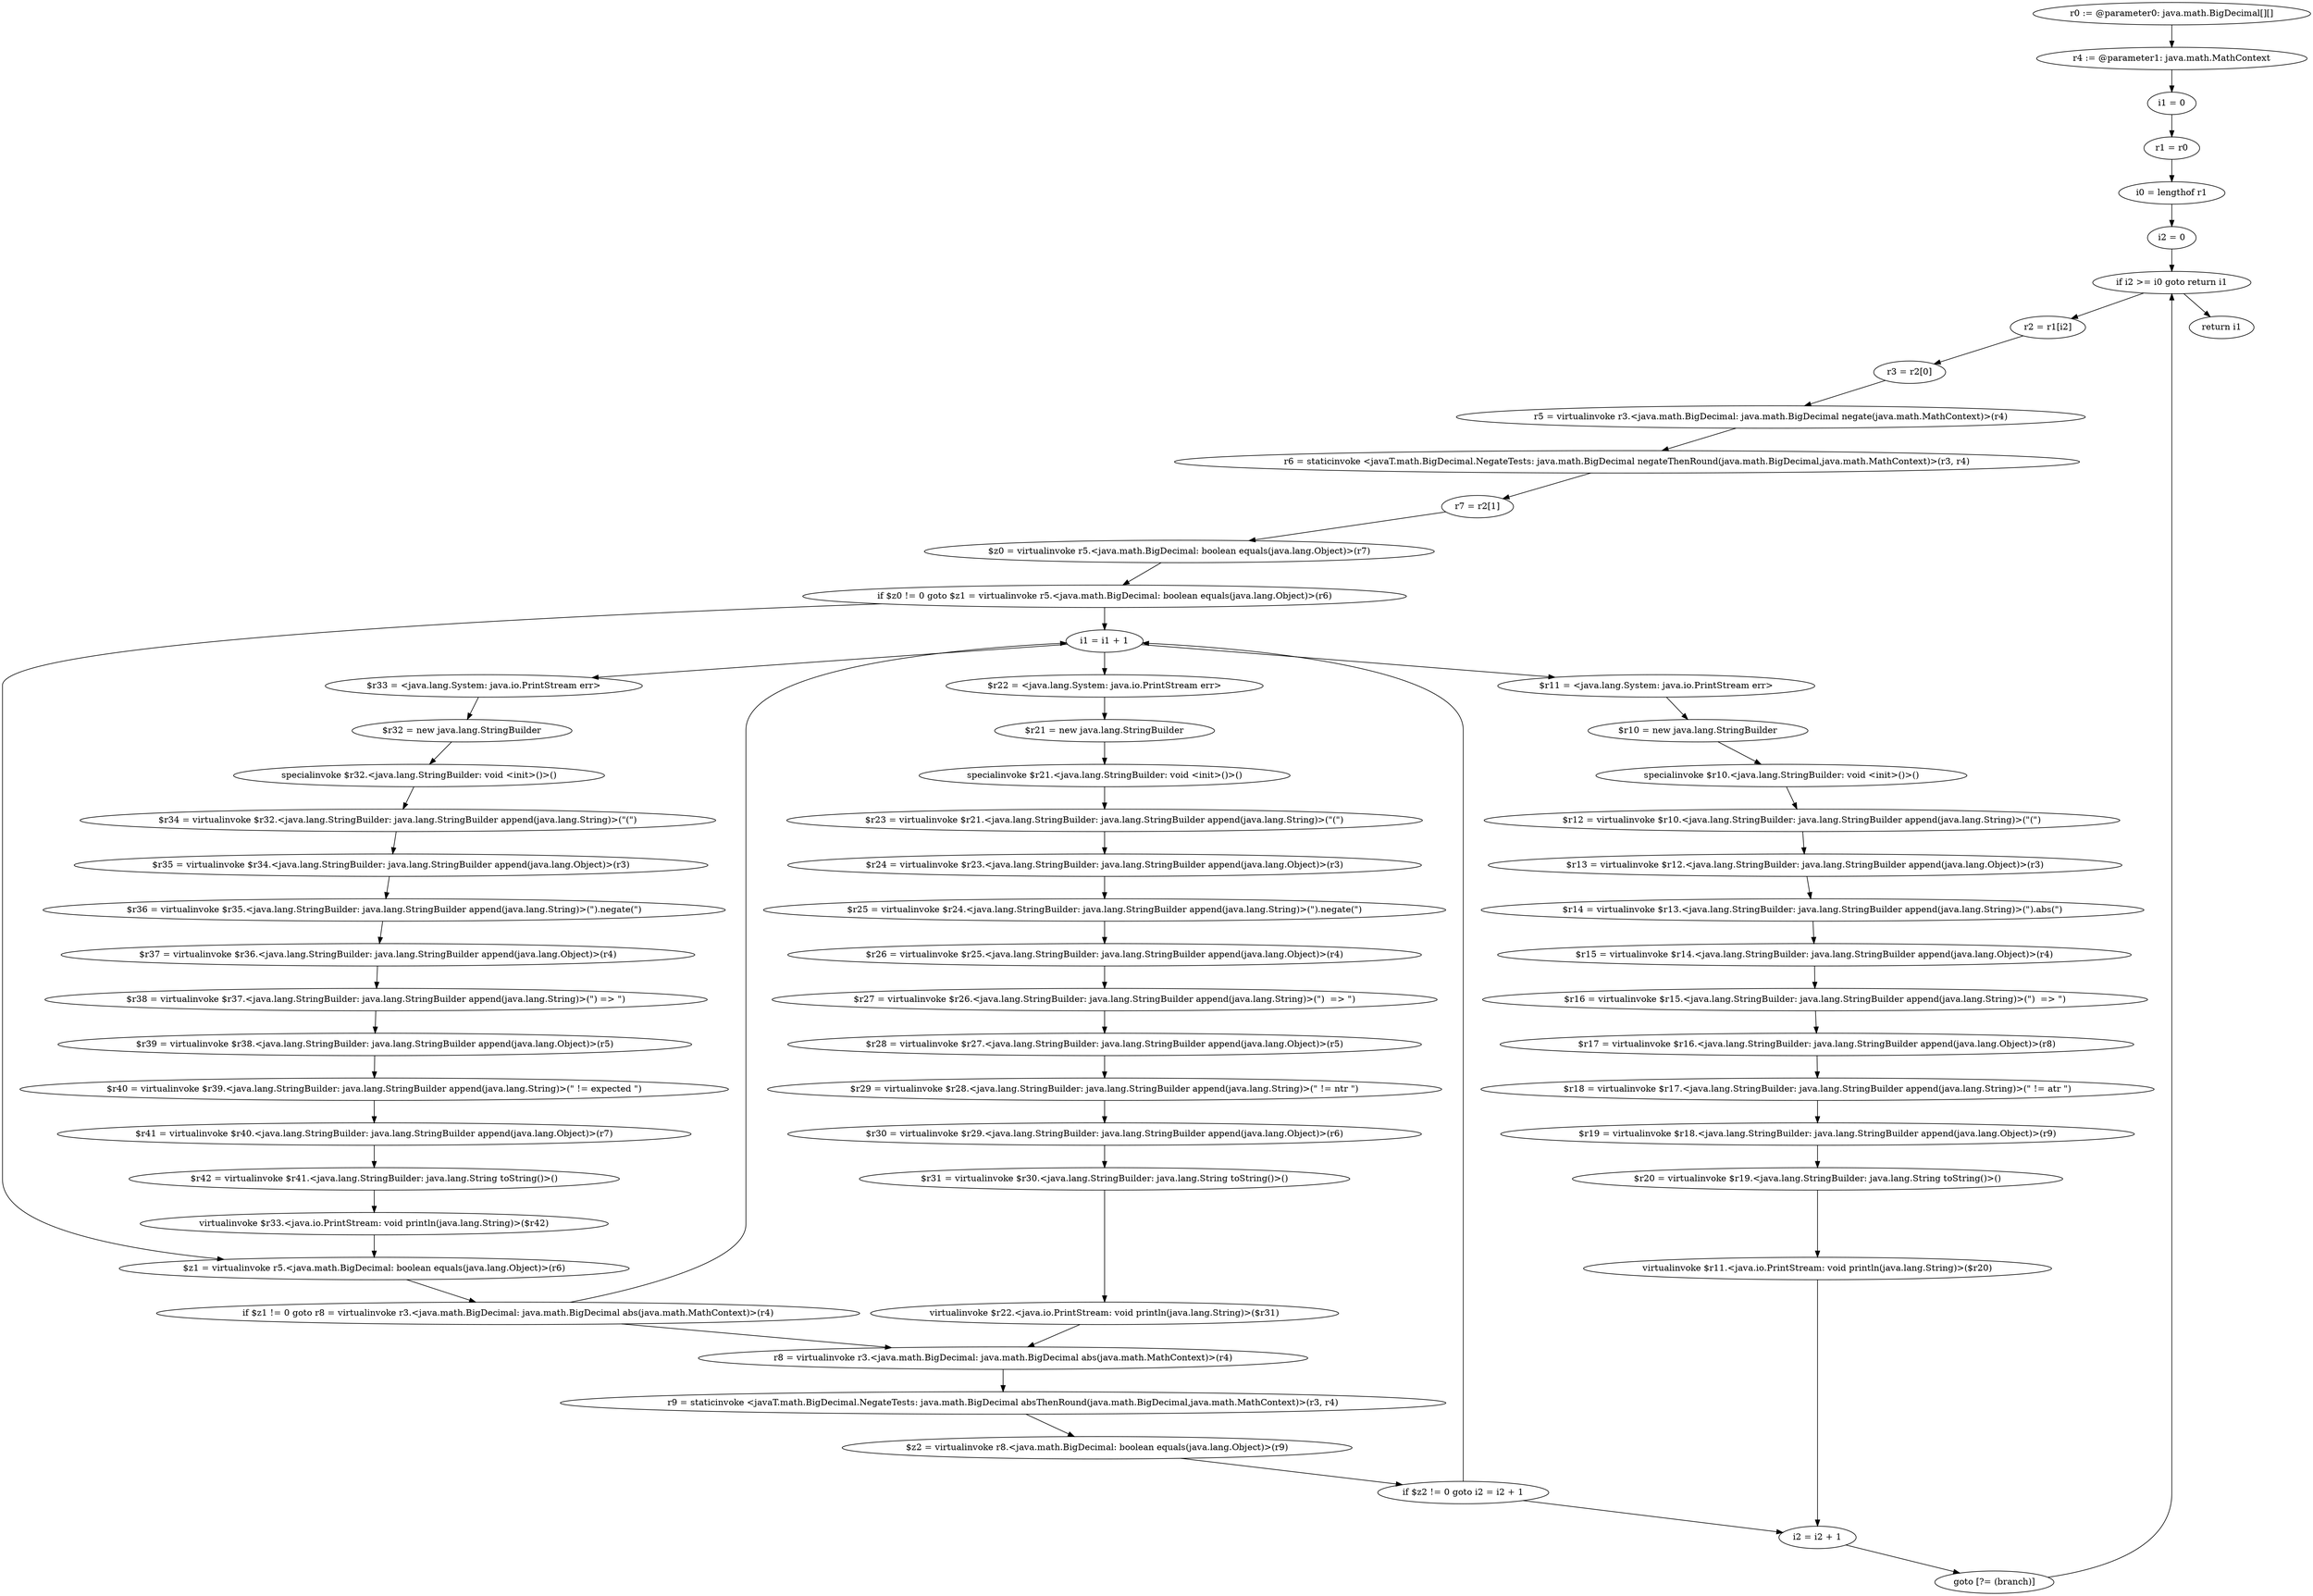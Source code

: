 digraph "unitGraph" {
    "r0 := @parameter0: java.math.BigDecimal[][]"
    "r4 := @parameter1: java.math.MathContext"
    "i1 = 0"
    "r1 = r0"
    "i0 = lengthof r1"
    "i2 = 0"
    "if i2 >= i0 goto return i1"
    "r2 = r1[i2]"
    "r3 = r2[0]"
    "r5 = virtualinvoke r3.<java.math.BigDecimal: java.math.BigDecimal negate(java.math.MathContext)>(r4)"
    "r6 = staticinvoke <javaT.math.BigDecimal.NegateTests: java.math.BigDecimal negateThenRound(java.math.BigDecimal,java.math.MathContext)>(r3, r4)"
    "r7 = r2[1]"
    "$z0 = virtualinvoke r5.<java.math.BigDecimal: boolean equals(java.lang.Object)>(r7)"
    "if $z0 != 0 goto $z1 = virtualinvoke r5.<java.math.BigDecimal: boolean equals(java.lang.Object)>(r6)"
    "i1 = i1 + 1"
    "$r33 = <java.lang.System: java.io.PrintStream err>"
    "$r32 = new java.lang.StringBuilder"
    "specialinvoke $r32.<java.lang.StringBuilder: void <init>()>()"
    "$r34 = virtualinvoke $r32.<java.lang.StringBuilder: java.lang.StringBuilder append(java.lang.String)>(\"(\")"
    "$r35 = virtualinvoke $r34.<java.lang.StringBuilder: java.lang.StringBuilder append(java.lang.Object)>(r3)"
    "$r36 = virtualinvoke $r35.<java.lang.StringBuilder: java.lang.StringBuilder append(java.lang.String)>(\").negate(\")"
    "$r37 = virtualinvoke $r36.<java.lang.StringBuilder: java.lang.StringBuilder append(java.lang.Object)>(r4)"
    "$r38 = virtualinvoke $r37.<java.lang.StringBuilder: java.lang.StringBuilder append(java.lang.String)>(\") => \")"
    "$r39 = virtualinvoke $r38.<java.lang.StringBuilder: java.lang.StringBuilder append(java.lang.Object)>(r5)"
    "$r40 = virtualinvoke $r39.<java.lang.StringBuilder: java.lang.StringBuilder append(java.lang.String)>(\" != expected \")"
    "$r41 = virtualinvoke $r40.<java.lang.StringBuilder: java.lang.StringBuilder append(java.lang.Object)>(r7)"
    "$r42 = virtualinvoke $r41.<java.lang.StringBuilder: java.lang.String toString()>()"
    "virtualinvoke $r33.<java.io.PrintStream: void println(java.lang.String)>($r42)"
    "$z1 = virtualinvoke r5.<java.math.BigDecimal: boolean equals(java.lang.Object)>(r6)"
    "if $z1 != 0 goto r8 = virtualinvoke r3.<java.math.BigDecimal: java.math.BigDecimal abs(java.math.MathContext)>(r4)"
    "$r22 = <java.lang.System: java.io.PrintStream err>"
    "$r21 = new java.lang.StringBuilder"
    "specialinvoke $r21.<java.lang.StringBuilder: void <init>()>()"
    "$r23 = virtualinvoke $r21.<java.lang.StringBuilder: java.lang.StringBuilder append(java.lang.String)>(\"(\")"
    "$r24 = virtualinvoke $r23.<java.lang.StringBuilder: java.lang.StringBuilder append(java.lang.Object)>(r3)"
    "$r25 = virtualinvoke $r24.<java.lang.StringBuilder: java.lang.StringBuilder append(java.lang.String)>(\").negate(\")"
    "$r26 = virtualinvoke $r25.<java.lang.StringBuilder: java.lang.StringBuilder append(java.lang.Object)>(r4)"
    "$r27 = virtualinvoke $r26.<java.lang.StringBuilder: java.lang.StringBuilder append(java.lang.String)>(\")  => \")"
    "$r28 = virtualinvoke $r27.<java.lang.StringBuilder: java.lang.StringBuilder append(java.lang.Object)>(r5)"
    "$r29 = virtualinvoke $r28.<java.lang.StringBuilder: java.lang.StringBuilder append(java.lang.String)>(\" != ntr \")"
    "$r30 = virtualinvoke $r29.<java.lang.StringBuilder: java.lang.StringBuilder append(java.lang.Object)>(r6)"
    "$r31 = virtualinvoke $r30.<java.lang.StringBuilder: java.lang.String toString()>()"
    "virtualinvoke $r22.<java.io.PrintStream: void println(java.lang.String)>($r31)"
    "r8 = virtualinvoke r3.<java.math.BigDecimal: java.math.BigDecimal abs(java.math.MathContext)>(r4)"
    "r9 = staticinvoke <javaT.math.BigDecimal.NegateTests: java.math.BigDecimal absThenRound(java.math.BigDecimal,java.math.MathContext)>(r3, r4)"
    "$z2 = virtualinvoke r8.<java.math.BigDecimal: boolean equals(java.lang.Object)>(r9)"
    "if $z2 != 0 goto i2 = i2 + 1"
    "$r11 = <java.lang.System: java.io.PrintStream err>"
    "$r10 = new java.lang.StringBuilder"
    "specialinvoke $r10.<java.lang.StringBuilder: void <init>()>()"
    "$r12 = virtualinvoke $r10.<java.lang.StringBuilder: java.lang.StringBuilder append(java.lang.String)>(\"(\")"
    "$r13 = virtualinvoke $r12.<java.lang.StringBuilder: java.lang.StringBuilder append(java.lang.Object)>(r3)"
    "$r14 = virtualinvoke $r13.<java.lang.StringBuilder: java.lang.StringBuilder append(java.lang.String)>(\").abs(\")"
    "$r15 = virtualinvoke $r14.<java.lang.StringBuilder: java.lang.StringBuilder append(java.lang.Object)>(r4)"
    "$r16 = virtualinvoke $r15.<java.lang.StringBuilder: java.lang.StringBuilder append(java.lang.String)>(\")  => \")"
    "$r17 = virtualinvoke $r16.<java.lang.StringBuilder: java.lang.StringBuilder append(java.lang.Object)>(r8)"
    "$r18 = virtualinvoke $r17.<java.lang.StringBuilder: java.lang.StringBuilder append(java.lang.String)>(\" != atr \")"
    "$r19 = virtualinvoke $r18.<java.lang.StringBuilder: java.lang.StringBuilder append(java.lang.Object)>(r9)"
    "$r20 = virtualinvoke $r19.<java.lang.StringBuilder: java.lang.String toString()>()"
    "virtualinvoke $r11.<java.io.PrintStream: void println(java.lang.String)>($r20)"
    "i2 = i2 + 1"
    "goto [?= (branch)]"
    "return i1"
    "r0 := @parameter0: java.math.BigDecimal[][]"->"r4 := @parameter1: java.math.MathContext";
    "r4 := @parameter1: java.math.MathContext"->"i1 = 0";
    "i1 = 0"->"r1 = r0";
    "r1 = r0"->"i0 = lengthof r1";
    "i0 = lengthof r1"->"i2 = 0";
    "i2 = 0"->"if i2 >= i0 goto return i1";
    "if i2 >= i0 goto return i1"->"r2 = r1[i2]";
    "if i2 >= i0 goto return i1"->"return i1";
    "r2 = r1[i2]"->"r3 = r2[0]";
    "r3 = r2[0]"->"r5 = virtualinvoke r3.<java.math.BigDecimal: java.math.BigDecimal negate(java.math.MathContext)>(r4)";
    "r5 = virtualinvoke r3.<java.math.BigDecimal: java.math.BigDecimal negate(java.math.MathContext)>(r4)"->"r6 = staticinvoke <javaT.math.BigDecimal.NegateTests: java.math.BigDecimal negateThenRound(java.math.BigDecimal,java.math.MathContext)>(r3, r4)";
    "r6 = staticinvoke <javaT.math.BigDecimal.NegateTests: java.math.BigDecimal negateThenRound(java.math.BigDecimal,java.math.MathContext)>(r3, r4)"->"r7 = r2[1]";
    "r7 = r2[1]"->"$z0 = virtualinvoke r5.<java.math.BigDecimal: boolean equals(java.lang.Object)>(r7)";
    "$z0 = virtualinvoke r5.<java.math.BigDecimal: boolean equals(java.lang.Object)>(r7)"->"if $z0 != 0 goto $z1 = virtualinvoke r5.<java.math.BigDecimal: boolean equals(java.lang.Object)>(r6)";
    "if $z0 != 0 goto $z1 = virtualinvoke r5.<java.math.BigDecimal: boolean equals(java.lang.Object)>(r6)"->"i1 = i1 + 1";
    "if $z0 != 0 goto $z1 = virtualinvoke r5.<java.math.BigDecimal: boolean equals(java.lang.Object)>(r6)"->"$z1 = virtualinvoke r5.<java.math.BigDecimal: boolean equals(java.lang.Object)>(r6)";
    "i1 = i1 + 1"->"$r33 = <java.lang.System: java.io.PrintStream err>";
    "$r33 = <java.lang.System: java.io.PrintStream err>"->"$r32 = new java.lang.StringBuilder";
    "$r32 = new java.lang.StringBuilder"->"specialinvoke $r32.<java.lang.StringBuilder: void <init>()>()";
    "specialinvoke $r32.<java.lang.StringBuilder: void <init>()>()"->"$r34 = virtualinvoke $r32.<java.lang.StringBuilder: java.lang.StringBuilder append(java.lang.String)>(\"(\")";
    "$r34 = virtualinvoke $r32.<java.lang.StringBuilder: java.lang.StringBuilder append(java.lang.String)>(\"(\")"->"$r35 = virtualinvoke $r34.<java.lang.StringBuilder: java.lang.StringBuilder append(java.lang.Object)>(r3)";
    "$r35 = virtualinvoke $r34.<java.lang.StringBuilder: java.lang.StringBuilder append(java.lang.Object)>(r3)"->"$r36 = virtualinvoke $r35.<java.lang.StringBuilder: java.lang.StringBuilder append(java.lang.String)>(\").negate(\")";
    "$r36 = virtualinvoke $r35.<java.lang.StringBuilder: java.lang.StringBuilder append(java.lang.String)>(\").negate(\")"->"$r37 = virtualinvoke $r36.<java.lang.StringBuilder: java.lang.StringBuilder append(java.lang.Object)>(r4)";
    "$r37 = virtualinvoke $r36.<java.lang.StringBuilder: java.lang.StringBuilder append(java.lang.Object)>(r4)"->"$r38 = virtualinvoke $r37.<java.lang.StringBuilder: java.lang.StringBuilder append(java.lang.String)>(\") => \")";
    "$r38 = virtualinvoke $r37.<java.lang.StringBuilder: java.lang.StringBuilder append(java.lang.String)>(\") => \")"->"$r39 = virtualinvoke $r38.<java.lang.StringBuilder: java.lang.StringBuilder append(java.lang.Object)>(r5)";
    "$r39 = virtualinvoke $r38.<java.lang.StringBuilder: java.lang.StringBuilder append(java.lang.Object)>(r5)"->"$r40 = virtualinvoke $r39.<java.lang.StringBuilder: java.lang.StringBuilder append(java.lang.String)>(\" != expected \")";
    "$r40 = virtualinvoke $r39.<java.lang.StringBuilder: java.lang.StringBuilder append(java.lang.String)>(\" != expected \")"->"$r41 = virtualinvoke $r40.<java.lang.StringBuilder: java.lang.StringBuilder append(java.lang.Object)>(r7)";
    "$r41 = virtualinvoke $r40.<java.lang.StringBuilder: java.lang.StringBuilder append(java.lang.Object)>(r7)"->"$r42 = virtualinvoke $r41.<java.lang.StringBuilder: java.lang.String toString()>()";
    "$r42 = virtualinvoke $r41.<java.lang.StringBuilder: java.lang.String toString()>()"->"virtualinvoke $r33.<java.io.PrintStream: void println(java.lang.String)>($r42)";
    "virtualinvoke $r33.<java.io.PrintStream: void println(java.lang.String)>($r42)"->"$z1 = virtualinvoke r5.<java.math.BigDecimal: boolean equals(java.lang.Object)>(r6)";
    "$z1 = virtualinvoke r5.<java.math.BigDecimal: boolean equals(java.lang.Object)>(r6)"->"if $z1 != 0 goto r8 = virtualinvoke r3.<java.math.BigDecimal: java.math.BigDecimal abs(java.math.MathContext)>(r4)";
    "if $z1 != 0 goto r8 = virtualinvoke r3.<java.math.BigDecimal: java.math.BigDecimal abs(java.math.MathContext)>(r4)"->"i1 = i1 + 1";
    "if $z1 != 0 goto r8 = virtualinvoke r3.<java.math.BigDecimal: java.math.BigDecimal abs(java.math.MathContext)>(r4)"->"r8 = virtualinvoke r3.<java.math.BigDecimal: java.math.BigDecimal abs(java.math.MathContext)>(r4)";
    "i1 = i1 + 1"->"$r22 = <java.lang.System: java.io.PrintStream err>";
    "$r22 = <java.lang.System: java.io.PrintStream err>"->"$r21 = new java.lang.StringBuilder";
    "$r21 = new java.lang.StringBuilder"->"specialinvoke $r21.<java.lang.StringBuilder: void <init>()>()";
    "specialinvoke $r21.<java.lang.StringBuilder: void <init>()>()"->"$r23 = virtualinvoke $r21.<java.lang.StringBuilder: java.lang.StringBuilder append(java.lang.String)>(\"(\")";
    "$r23 = virtualinvoke $r21.<java.lang.StringBuilder: java.lang.StringBuilder append(java.lang.String)>(\"(\")"->"$r24 = virtualinvoke $r23.<java.lang.StringBuilder: java.lang.StringBuilder append(java.lang.Object)>(r3)";
    "$r24 = virtualinvoke $r23.<java.lang.StringBuilder: java.lang.StringBuilder append(java.lang.Object)>(r3)"->"$r25 = virtualinvoke $r24.<java.lang.StringBuilder: java.lang.StringBuilder append(java.lang.String)>(\").negate(\")";
    "$r25 = virtualinvoke $r24.<java.lang.StringBuilder: java.lang.StringBuilder append(java.lang.String)>(\").negate(\")"->"$r26 = virtualinvoke $r25.<java.lang.StringBuilder: java.lang.StringBuilder append(java.lang.Object)>(r4)";
    "$r26 = virtualinvoke $r25.<java.lang.StringBuilder: java.lang.StringBuilder append(java.lang.Object)>(r4)"->"$r27 = virtualinvoke $r26.<java.lang.StringBuilder: java.lang.StringBuilder append(java.lang.String)>(\")  => \")";
    "$r27 = virtualinvoke $r26.<java.lang.StringBuilder: java.lang.StringBuilder append(java.lang.String)>(\")  => \")"->"$r28 = virtualinvoke $r27.<java.lang.StringBuilder: java.lang.StringBuilder append(java.lang.Object)>(r5)";
    "$r28 = virtualinvoke $r27.<java.lang.StringBuilder: java.lang.StringBuilder append(java.lang.Object)>(r5)"->"$r29 = virtualinvoke $r28.<java.lang.StringBuilder: java.lang.StringBuilder append(java.lang.String)>(\" != ntr \")";
    "$r29 = virtualinvoke $r28.<java.lang.StringBuilder: java.lang.StringBuilder append(java.lang.String)>(\" != ntr \")"->"$r30 = virtualinvoke $r29.<java.lang.StringBuilder: java.lang.StringBuilder append(java.lang.Object)>(r6)";
    "$r30 = virtualinvoke $r29.<java.lang.StringBuilder: java.lang.StringBuilder append(java.lang.Object)>(r6)"->"$r31 = virtualinvoke $r30.<java.lang.StringBuilder: java.lang.String toString()>()";
    "$r31 = virtualinvoke $r30.<java.lang.StringBuilder: java.lang.String toString()>()"->"virtualinvoke $r22.<java.io.PrintStream: void println(java.lang.String)>($r31)";
    "virtualinvoke $r22.<java.io.PrintStream: void println(java.lang.String)>($r31)"->"r8 = virtualinvoke r3.<java.math.BigDecimal: java.math.BigDecimal abs(java.math.MathContext)>(r4)";
    "r8 = virtualinvoke r3.<java.math.BigDecimal: java.math.BigDecimal abs(java.math.MathContext)>(r4)"->"r9 = staticinvoke <javaT.math.BigDecimal.NegateTests: java.math.BigDecimal absThenRound(java.math.BigDecimal,java.math.MathContext)>(r3, r4)";
    "r9 = staticinvoke <javaT.math.BigDecimal.NegateTests: java.math.BigDecimal absThenRound(java.math.BigDecimal,java.math.MathContext)>(r3, r4)"->"$z2 = virtualinvoke r8.<java.math.BigDecimal: boolean equals(java.lang.Object)>(r9)";
    "$z2 = virtualinvoke r8.<java.math.BigDecimal: boolean equals(java.lang.Object)>(r9)"->"if $z2 != 0 goto i2 = i2 + 1";
    "if $z2 != 0 goto i2 = i2 + 1"->"i1 = i1 + 1";
    "if $z2 != 0 goto i2 = i2 + 1"->"i2 = i2 + 1";
    "i1 = i1 + 1"->"$r11 = <java.lang.System: java.io.PrintStream err>";
    "$r11 = <java.lang.System: java.io.PrintStream err>"->"$r10 = new java.lang.StringBuilder";
    "$r10 = new java.lang.StringBuilder"->"specialinvoke $r10.<java.lang.StringBuilder: void <init>()>()";
    "specialinvoke $r10.<java.lang.StringBuilder: void <init>()>()"->"$r12 = virtualinvoke $r10.<java.lang.StringBuilder: java.lang.StringBuilder append(java.lang.String)>(\"(\")";
    "$r12 = virtualinvoke $r10.<java.lang.StringBuilder: java.lang.StringBuilder append(java.lang.String)>(\"(\")"->"$r13 = virtualinvoke $r12.<java.lang.StringBuilder: java.lang.StringBuilder append(java.lang.Object)>(r3)";
    "$r13 = virtualinvoke $r12.<java.lang.StringBuilder: java.lang.StringBuilder append(java.lang.Object)>(r3)"->"$r14 = virtualinvoke $r13.<java.lang.StringBuilder: java.lang.StringBuilder append(java.lang.String)>(\").abs(\")";
    "$r14 = virtualinvoke $r13.<java.lang.StringBuilder: java.lang.StringBuilder append(java.lang.String)>(\").abs(\")"->"$r15 = virtualinvoke $r14.<java.lang.StringBuilder: java.lang.StringBuilder append(java.lang.Object)>(r4)";
    "$r15 = virtualinvoke $r14.<java.lang.StringBuilder: java.lang.StringBuilder append(java.lang.Object)>(r4)"->"$r16 = virtualinvoke $r15.<java.lang.StringBuilder: java.lang.StringBuilder append(java.lang.String)>(\")  => \")";
    "$r16 = virtualinvoke $r15.<java.lang.StringBuilder: java.lang.StringBuilder append(java.lang.String)>(\")  => \")"->"$r17 = virtualinvoke $r16.<java.lang.StringBuilder: java.lang.StringBuilder append(java.lang.Object)>(r8)";
    "$r17 = virtualinvoke $r16.<java.lang.StringBuilder: java.lang.StringBuilder append(java.lang.Object)>(r8)"->"$r18 = virtualinvoke $r17.<java.lang.StringBuilder: java.lang.StringBuilder append(java.lang.String)>(\" != atr \")";
    "$r18 = virtualinvoke $r17.<java.lang.StringBuilder: java.lang.StringBuilder append(java.lang.String)>(\" != atr \")"->"$r19 = virtualinvoke $r18.<java.lang.StringBuilder: java.lang.StringBuilder append(java.lang.Object)>(r9)";
    "$r19 = virtualinvoke $r18.<java.lang.StringBuilder: java.lang.StringBuilder append(java.lang.Object)>(r9)"->"$r20 = virtualinvoke $r19.<java.lang.StringBuilder: java.lang.String toString()>()";
    "$r20 = virtualinvoke $r19.<java.lang.StringBuilder: java.lang.String toString()>()"->"virtualinvoke $r11.<java.io.PrintStream: void println(java.lang.String)>($r20)";
    "virtualinvoke $r11.<java.io.PrintStream: void println(java.lang.String)>($r20)"->"i2 = i2 + 1";
    "i2 = i2 + 1"->"goto [?= (branch)]";
    "goto [?= (branch)]"->"if i2 >= i0 goto return i1";
}

